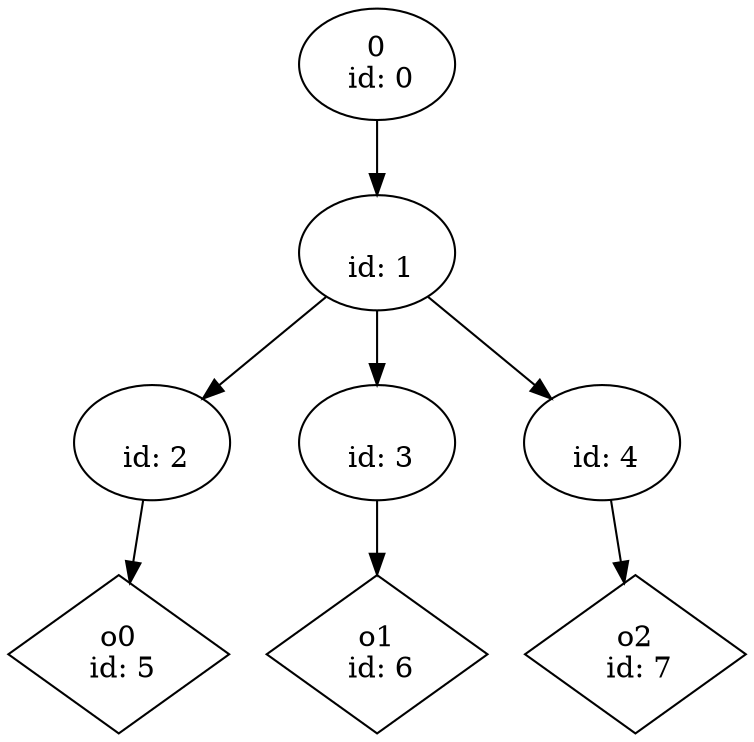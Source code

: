 digraph G {
n0 [label="0\n id: 0"];
n1 [label="\n id: 1"];
n2 [label="\n id: 2"];
n3 [label="\n id: 3"];
n4 [label="\n id: 4"];
n5 [label="o0\n id: 5",shape="diamond"];
n6 [label="o1\n id: 6",shape="diamond"];
n7 [label="o2\n id: 7",shape="diamond"];
n0 -> n1
n1 -> n2
n1 -> n3
n1 -> n4
n2 -> n5
n3 -> n6
n4 -> n7
}